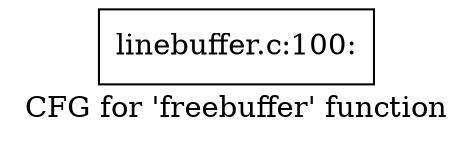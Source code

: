 digraph "CFG for 'freebuffer' function" {
	label="CFG for 'freebuffer' function";

	Node0xd4e77c0 [shape=record,label="{linebuffer.c:100:}"];
}
